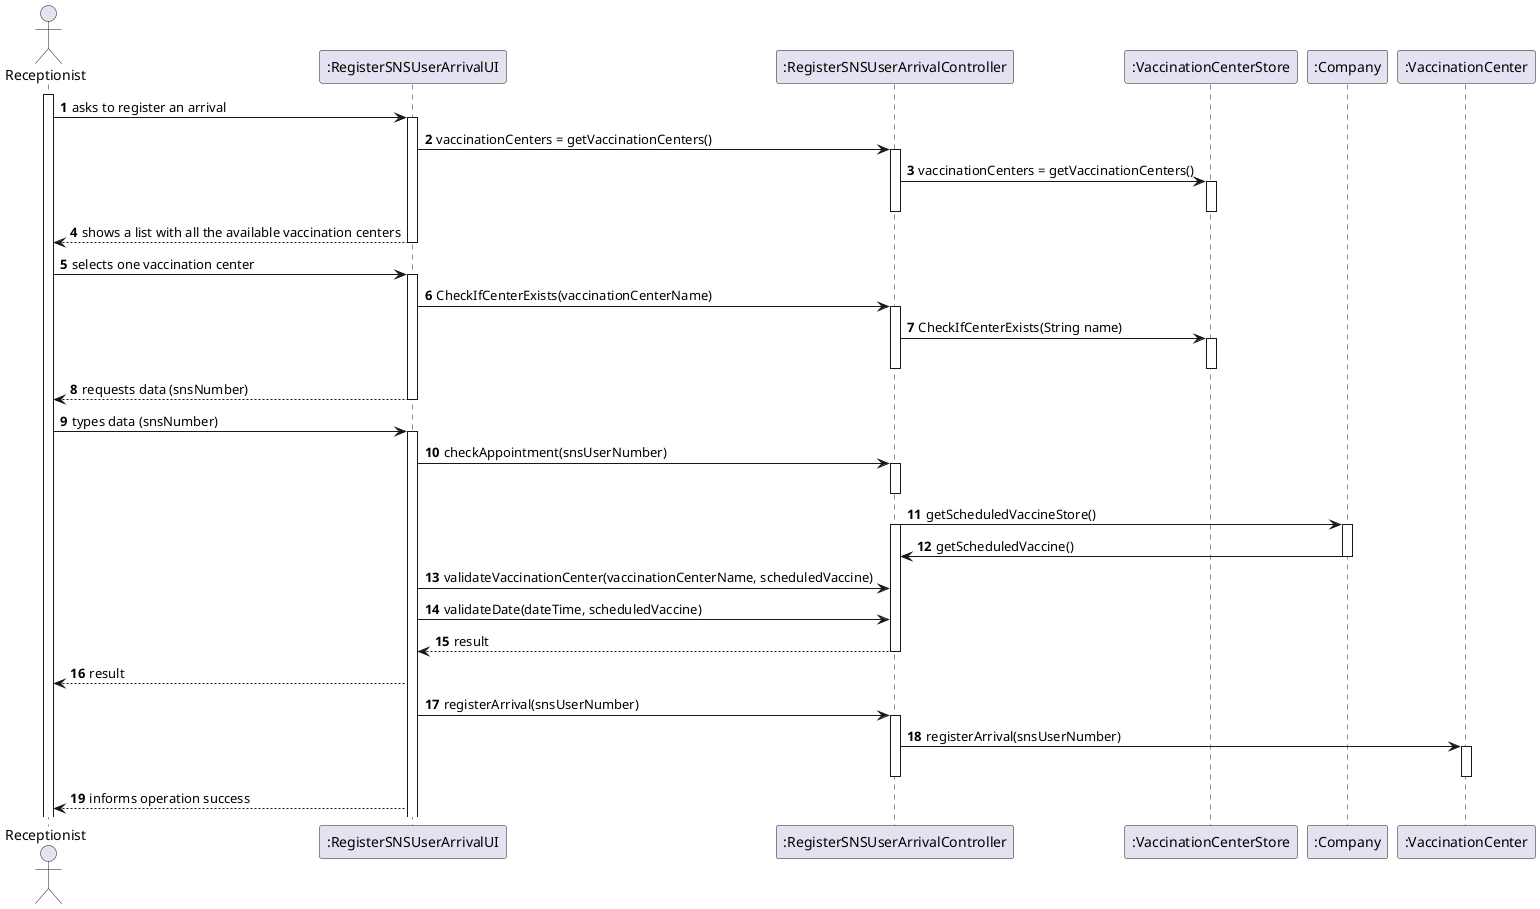 @startuml
autonumber

actor "Receptionist" as R

participant ":RegisterSNSUserArrivalUI" as UI
participant ":RegisterSNSUserArrivalController" as CTRL
participant ":VaccinationCenterStore" as VCS
participant ":Company" as C
participant ":VaccinationCenter" as VC


activate R

R -> UI : asks to register an arrival
activate UI

UI -> CTRL : vaccinationCenters = getVaccinationCenters()
activate CTRL


CTRL -> VCS : vaccinationCenters = getVaccinationCenters()
activate VCS
deactivate VCS

deactivate C
deactivate CTRL
UI --> R : shows a list with all the available vaccination centers
deactivate UI

R -> UI : selects one vaccination center
activate UI

UI -> CTRL : CheckIfCenterExists(vaccinationCenterName)
activate CTRL
CTRL -> VCS : CheckIfCenterExists(String name)
activate VCS
deactivate VCS
deactivate CTRL


UI --> R : requests data (snsNumber)

deactivate UI
deactivate VCS

R -> UI : types data (snsNumber)
activate UI


UI -> CTRL : checkAppointment(snsUserNumber)
activate CTRL
deactivate CTRL

CTRL -> C : getScheduledVaccineStore()
activate C


activate CTRL
C -> CTRL : getScheduledVaccine()
deactivate C

UI -> CTRL : validateVaccinationCenter(vaccinationCenterName, scheduledVaccine)

UI -> CTRL : validateDate(dateTime, scheduledVaccine)

CTRL --> UI : result
deactivate CTRL

UI --> R : result



UI -> CTRL : registerArrival(snsUserNumber)
activate CTRL


CTRL -> VC : registerArrival(snsUserNumber)
activate VC
deactivate VC


deactivate VC
deactivate CTRL
UI --> R : informs operation success

@enduml